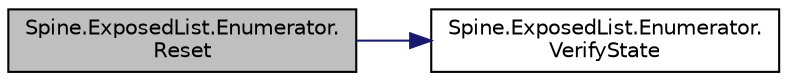 digraph "Spine.ExposedList.Enumerator.Reset"
{
 // LATEX_PDF_SIZE
  edge [fontname="Helvetica",fontsize="10",labelfontname="Helvetica",labelfontsize="10"];
  node [fontname="Helvetica",fontsize="10",shape=record];
  rankdir="LR";
  Node1 [label="Spine.ExposedList.Enumerator.\lReset",height=0.2,width=0.4,color="black", fillcolor="grey75", style="filled", fontcolor="black",tooltip=" "];
  Node1 -> Node2 [color="midnightblue",fontsize="10",style="solid"];
  Node2 [label="Spine.ExposedList.Enumerator.\lVerifyState",height=0.2,width=0.4,color="black", fillcolor="white", style="filled",URL="$struct_spine_1_1_exposed_list_1_1_enumerator.html#a36e5bdf586dbd3bb55ee89468bb1b757",tooltip=" "];
}

